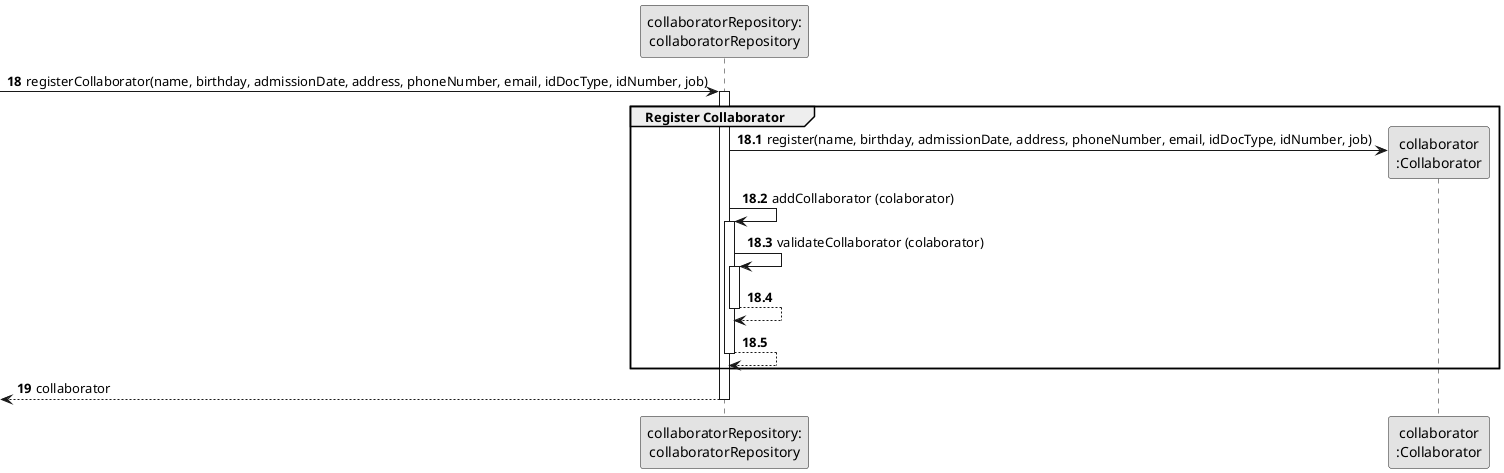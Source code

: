 @startuml
skinparam monochrome true
skinparam packageStyle rectangle
skinparam shadowing false

participant "collaboratorRepository:\ncollaboratorRepository" as collaboratorRepository
participant "collaborator\n:Collaborator" as COLLABORATOR

autonumber 18
-> collaboratorRepository : registerCollaborator(name, birthday, admissionDate, address, phoneNumber, email, idDocType, idNumber, job)

autonumber 18.1

activate collaboratorRepository
    group Register Collaborator
                collaboratorRepository -> COLLABORATOR** : register(name, birthday, admissionDate, address, phoneNumber, email, idDocType, idNumber, job)

                collaboratorRepository -> collaboratorRepository: addCollaborator (colaborator)
                activate collaboratorRepository

                collaboratorRepository -> collaboratorRepository: validateCollaborator (colaborator)
                activate collaboratorRepository

                collaboratorRepository --> collaboratorRepository
                deactivate collaboratorRepository

                collaboratorRepository --> collaboratorRepository
                deactivate collaboratorRepository
    end group

    autonumber 19
    <-- collaboratorRepository : collaborator
deactivate collaboratorRepository


@enduml